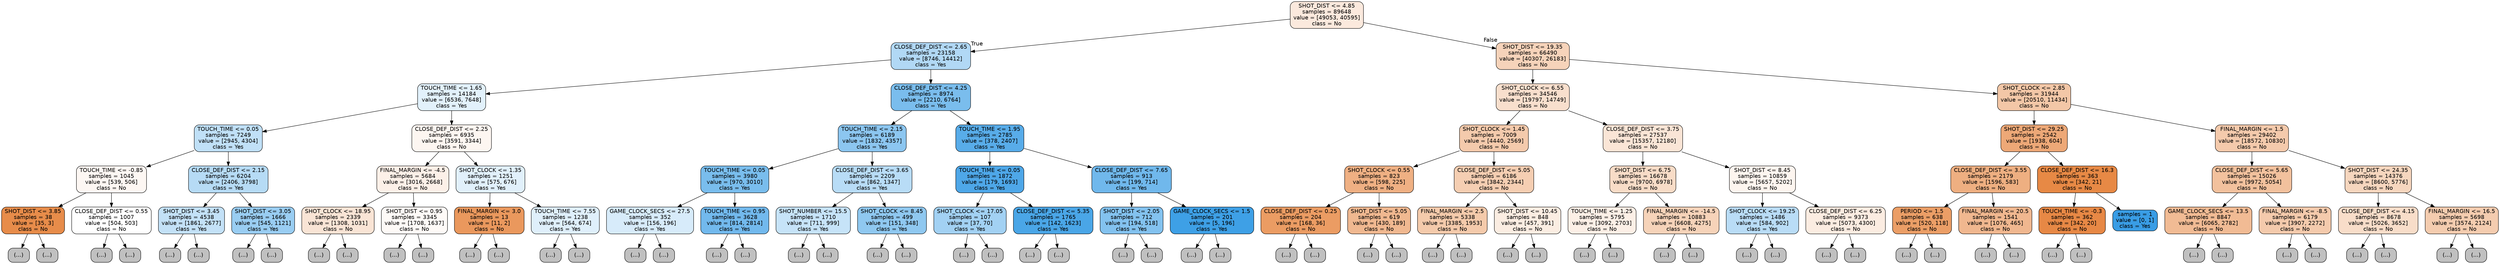 digraph Tree {
node [shape=box, style="filled, rounded", color="black", fontname=helvetica] ;
edge [fontname=helvetica] ;
0 [label="SHOT_DIST <= 4.85\nsamples = 89648\nvalue = [49053, 40595]\nclass = No", fillcolor="#fbe9dd"] ;
1 [label="CLOSE_DEF_DIST <= 2.65\nsamples = 23158\nvalue = [8746, 14412]\nclass = Yes", fillcolor="#b1d8f5"] ;
0 -> 1 [labeldistance=2.5, labelangle=45, headlabel="True"] ;
2 [label="TOUCH_TIME <= 1.65\nsamples = 14184\nvalue = [6536, 7648]\nclass = Yes", fillcolor="#e2f1fb"] ;
1 -> 2 ;
3 [label="TOUCH_TIME <= 0.05\nsamples = 7249\nvalue = [2945, 4304]\nclass = Yes", fillcolor="#c0e0f7"] ;
2 -> 3 ;
4 [label="TOUCH_TIME <= -0.85\nsamples = 1045\nvalue = [539, 506]\nclass = No", fillcolor="#fdf7f3"] ;
3 -> 4 ;
5 [label="SHOT_DIST <= 3.85\nsamples = 38\nvalue = [35, 3]\nclass = No", fillcolor="#e78c4a"] ;
4 -> 5 ;
6 [label="(...)", fillcolor="#C0C0C0"] ;
5 -> 6 ;
11 [label="(...)", fillcolor="#C0C0C0"] ;
5 -> 11 ;
16 [label="CLOSE_DEF_DIST <= 0.55\nsamples = 1007\nvalue = [504, 503]\nclass = No", fillcolor="#ffffff"] ;
4 -> 16 ;
17 [label="(...)", fillcolor="#C0C0C0"] ;
16 -> 17 ;
122 [label="(...)", fillcolor="#C0C0C0"] ;
16 -> 122 ;
573 [label="CLOSE_DEF_DIST <= 2.15\nsamples = 6204\nvalue = [2406, 3798]\nclass = Yes", fillcolor="#b6dbf5"] ;
3 -> 573 ;
574 [label="SHOT_DIST <= 3.45\nsamples = 4538\nvalue = [1861, 2677]\nclass = Yes", fillcolor="#c3e1f7"] ;
573 -> 574 ;
575 [label="(...)", fillcolor="#C0C0C0"] ;
574 -> 575 ;
2316 [label="(...)", fillcolor="#C0C0C0"] ;
574 -> 2316 ;
3027 [label="SHOT_DIST <= 3.05\nsamples = 1666\nvalue = [545, 1121]\nclass = Yes", fillcolor="#99cdf2"] ;
573 -> 3027 ;
3028 [label="(...)", fillcolor="#C0C0C0"] ;
3027 -> 3028 ;
3517 [label="(...)", fillcolor="#C0C0C0"] ;
3027 -> 3517 ;
3854 [label="CLOSE_DEF_DIST <= 2.25\nsamples = 6935\nvalue = [3591, 3344]\nclass = No", fillcolor="#fdf6f1"] ;
2 -> 3854 ;
3855 [label="FINAL_MARGIN <= -4.5\nsamples = 5684\nvalue = [3016, 2668]\nclass = No", fillcolor="#fcf0e8"] ;
3854 -> 3855 ;
3856 [label="SHOT_CLOCK <= 18.95\nsamples = 2339\nvalue = [1308, 1031]\nclass = No", fillcolor="#f9e4d5"] ;
3855 -> 3856 ;
3857 [label="(...)", fillcolor="#C0C0C0"] ;
3856 -> 3857 ;
4830 [label="(...)", fillcolor="#C0C0C0"] ;
3856 -> 4830 ;
5077 [label="SHOT_DIST <= 0.95\nsamples = 3345\nvalue = [1708, 1637]\nclass = No", fillcolor="#fefaf7"] ;
3855 -> 5077 ;
5078 [label="(...)", fillcolor="#C0C0C0"] ;
5077 -> 5078 ;
5161 [label="(...)", fillcolor="#C0C0C0"] ;
5077 -> 5161 ;
6826 [label="SHOT_CLOCK <= 1.35\nsamples = 1251\nvalue = [575, 676]\nclass = Yes", fillcolor="#e1f0fb"] ;
3854 -> 6826 ;
6827 [label="FINAL_MARGIN <= 3.0\nsamples = 13\nvalue = [11, 2]\nclass = No", fillcolor="#ea985d"] ;
6826 -> 6827 ;
6828 [label="(...)", fillcolor="#C0C0C0"] ;
6827 -> 6828 ;
6833 [label="(...)", fillcolor="#C0C0C0"] ;
6827 -> 6833 ;
6834 [label="TOUCH_TIME <= 7.55\nsamples = 1238\nvalue = [564, 674]\nclass = Yes", fillcolor="#dfeffb"] ;
6826 -> 6834 ;
6835 [label="(...)", fillcolor="#C0C0C0"] ;
6834 -> 6835 ;
7408 [label="(...)", fillcolor="#C0C0C0"] ;
6834 -> 7408 ;
7499 [label="CLOSE_DEF_DIST <= 4.25\nsamples = 8974\nvalue = [2210, 6764]\nclass = Yes", fillcolor="#7abded"] ;
1 -> 7499 ;
7500 [label="TOUCH_TIME <= 2.15\nsamples = 6189\nvalue = [1832, 4357]\nclass = Yes", fillcolor="#8cc6f0"] ;
7499 -> 7500 ;
7501 [label="TOUCH_TIME <= 0.05\nsamples = 3980\nvalue = [970, 3010]\nclass = Yes", fillcolor="#79bded"] ;
7500 -> 7501 ;
7502 [label="GAME_CLOCK_SECS <= 27.5\nsamples = 352\nvalue = [156, 196]\nclass = Yes", fillcolor="#d7ebfa"] ;
7501 -> 7502 ;
7503 [label="(...)", fillcolor="#C0C0C0"] ;
7502 -> 7503 ;
7512 [label="(...)", fillcolor="#C0C0C0"] ;
7502 -> 7512 ;
7707 [label="TOUCH_TIME <= 0.95\nsamples = 3628\nvalue = [814, 2814]\nclass = Yes", fillcolor="#72b9ed"] ;
7501 -> 7707 ;
7708 [label="(...)", fillcolor="#C0C0C0"] ;
7707 -> 7708 ;
8557 [label="(...)", fillcolor="#C0C0C0"] ;
7707 -> 8557 ;
9194 [label="CLOSE_DEF_DIST <= 3.65\nsamples = 2209\nvalue = [862, 1347]\nclass = Yes", fillcolor="#b8dcf6"] ;
7500 -> 9194 ;
9195 [label="SHOT_NUMBER <= 15.5\nsamples = 1710\nvalue = [711, 999]\nclass = Yes", fillcolor="#c6e3f8"] ;
9194 -> 9195 ;
9196 [label="(...)", fillcolor="#C0C0C0"] ;
9195 -> 9196 ;
10027 [label="(...)", fillcolor="#C0C0C0"] ;
9195 -> 10027 ;
10082 [label="SHOT_CLOCK <= 8.45\nsamples = 499\nvalue = [151, 348]\nclass = Yes", fillcolor="#8fc8f0"] ;
9194 -> 10082 ;
10083 [label="(...)", fillcolor="#C0C0C0"] ;
10082 -> 10083 ;
10138 [label="(...)", fillcolor="#C0C0C0"] ;
10082 -> 10138 ;
10319 [label="TOUCH_TIME <= 1.95\nsamples = 2785\nvalue = [378, 2407]\nclass = Yes", fillcolor="#58ace9"] ;
7499 -> 10319 ;
10320 [label="TOUCH_TIME <= 0.05\nsamples = 1872\nvalue = [179, 1693]\nclass = Yes", fillcolor="#4ea7e8"] ;
10319 -> 10320 ;
10321 [label="SHOT_CLOCK <= 17.05\nsamples = 107\nvalue = [37, 70]\nclass = Yes", fillcolor="#a2d1f3"] ;
10320 -> 10321 ;
10322 [label="(...)", fillcolor="#C0C0C0"] ;
10321 -> 10322 ;
10349 [label="(...)", fillcolor="#C0C0C0"] ;
10321 -> 10349 ;
10370 [label="CLOSE_DEF_DIST <= 5.35\nsamples = 1765\nvalue = [142, 1623]\nclass = Yes", fillcolor="#4aa6e7"] ;
10320 -> 10370 ;
10371 [label="(...)", fillcolor="#C0C0C0"] ;
10370 -> 10371 ;
10636 [label="(...)", fillcolor="#C0C0C0"] ;
10370 -> 10636 ;
10749 [label="CLOSE_DEF_DIST <= 7.65\nsamples = 913\nvalue = [199, 714]\nclass = Yes", fillcolor="#70b8ec"] ;
10319 -> 10749 ;
10750 [label="SHOT_DIST <= 2.05\nsamples = 712\nvalue = [194, 518]\nclass = Yes", fillcolor="#83c2ef"] ;
10749 -> 10750 ;
10751 [label="(...)", fillcolor="#C0C0C0"] ;
10750 -> 10751 ;
10822 [label="(...)", fillcolor="#C0C0C0"] ;
10750 -> 10822 ;
11059 [label="GAME_CLOCK_SECS <= 1.5\nsamples = 201\nvalue = [5, 196]\nclass = Yes", fillcolor="#3ea0e6"] ;
10749 -> 11059 ;
11060 [label="(...)", fillcolor="#C0C0C0"] ;
11059 -> 11060 ;
11061 [label="(...)", fillcolor="#C0C0C0"] ;
11059 -> 11061 ;
11076 [label="SHOT_DIST <= 19.35\nsamples = 66490\nvalue = [40307, 26183]\nclass = No", fillcolor="#f6d3ba"] ;
0 -> 11076 [labeldistance=2.5, labelangle=-45, headlabel="False"] ;
11077 [label="SHOT_CLOCK <= 6.55\nsamples = 34546\nvalue = [19797, 14749]\nclass = No", fillcolor="#f8dfcd"] ;
11076 -> 11077 ;
11078 [label="SHOT_CLOCK <= 1.45\nsamples = 7009\nvalue = [4440, 2569]\nclass = No", fillcolor="#f4caac"] ;
11077 -> 11078 ;
11079 [label="SHOT_CLOCK <= 0.55\nsamples = 823\nvalue = [598, 225]\nclass = No", fillcolor="#efb083"] ;
11078 -> 11079 ;
11080 [label="CLOSE_DEF_DIST <= 0.25\nsamples = 204\nvalue = [168, 36]\nclass = No", fillcolor="#eb9c63"] ;
11079 -> 11080 ;
11081 [label="(...)", fillcolor="#C0C0C0"] ;
11080 -> 11081 ;
11082 [label="(...)", fillcolor="#C0C0C0"] ;
11080 -> 11082 ;
11151 [label="SHOT_DIST <= 5.05\nsamples = 619\nvalue = [430, 189]\nclass = No", fillcolor="#f0b890"] ;
11079 -> 11151 ;
11152 [label="(...)", fillcolor="#C0C0C0"] ;
11151 -> 11152 ;
11155 [label="(...)", fillcolor="#C0C0C0"] ;
11151 -> 11155 ;
11444 [label="CLOSE_DEF_DIST <= 5.05\nsamples = 6186\nvalue = [3842, 2344]\nclass = No", fillcolor="#f5ceb2"] ;
11078 -> 11444 ;
11445 [label="FINAL_MARGIN <= 2.5\nsamples = 5338\nvalue = [3385, 1953]\nclass = No", fillcolor="#f4caab"] ;
11444 -> 11445 ;
11446 [label="(...)", fillcolor="#C0C0C0"] ;
11445 -> 11446 ;
12791 [label="(...)", fillcolor="#C0C0C0"] ;
11445 -> 12791 ;
14096 [label="SHOT_DIST <= 10.45\nsamples = 848\nvalue = [457, 391]\nclass = No", fillcolor="#fbede2"] ;
11444 -> 14096 ;
14097 [label="(...)", fillcolor="#C0C0C0"] ;
14096 -> 14097 ;
14156 [label="(...)", fillcolor="#C0C0C0"] ;
14096 -> 14156 ;
14541 [label="CLOSE_DEF_DIST <= 3.75\nsamples = 27537\nvalue = [15357, 12180]\nclass = No", fillcolor="#fae5d6"] ;
11077 -> 14541 ;
14542 [label="SHOT_DIST <= 6.75\nsamples = 16678\nvalue = [9700, 6978]\nclass = No", fillcolor="#f8dcc7"] ;
14541 -> 14542 ;
14543 [label="TOUCH_TIME <= 1.25\nsamples = 5795\nvalue = [3092, 2703]\nclass = No", fillcolor="#fcefe6"] ;
14542 -> 14543 ;
14544 [label="(...)", fillcolor="#C0C0C0"] ;
14543 -> 14544 ;
15271 [label="(...)", fillcolor="#C0C0C0"] ;
14543 -> 15271 ;
17610 [label="FINAL_MARGIN <= -14.5\nsamples = 10883\nvalue = [6608, 4275]\nclass = No", fillcolor="#f6d3b9"] ;
14542 -> 17610 ;
17611 [label="(...)", fillcolor="#C0C0C0"] ;
17610 -> 17611 ;
18302 [label="(...)", fillcolor="#C0C0C0"] ;
17610 -> 18302 ;
23185 [label="SHOT_DIST <= 8.45\nsamples = 10859\nvalue = [5657, 5202]\nclass = No", fillcolor="#fdf5ef"] ;
14541 -> 23185 ;
23186 [label="SHOT_CLOCK <= 19.25\nsamples = 1486\nvalue = [584, 902]\nclass = Yes", fillcolor="#b9dcf6"] ;
23185 -> 23186 ;
23187 [label="(...)", fillcolor="#C0C0C0"] ;
23186 -> 23187 ;
23760 [label="(...)", fillcolor="#C0C0C0"] ;
23186 -> 23760 ;
23919 [label="CLOSE_DEF_DIST <= 6.25\nsamples = 9373\nvalue = [5073, 4300]\nclass = No", fillcolor="#fbece1"] ;
23185 -> 23919 ;
23920 [label="(...)", fillcolor="#C0C0C0"] ;
23919 -> 23920 ;
27703 [label="(...)", fillcolor="#C0C0C0"] ;
23919 -> 27703 ;
28844 [label="SHOT_CLOCK <= 2.85\nsamples = 31944\nvalue = [20510, 11434]\nclass = No", fillcolor="#f3c7a7"] ;
11076 -> 28844 ;
28845 [label="SHOT_DIST <= 29.25\nsamples = 2542\nvalue = [1938, 604]\nclass = No", fillcolor="#eda877"] ;
28844 -> 28845 ;
28846 [label="CLOSE_DEF_DIST <= 3.55\nsamples = 2179\nvalue = [1596, 583]\nclass = No", fillcolor="#eeaf81"] ;
28845 -> 28846 ;
28847 [label="PERIOD <= 1.5\nsamples = 638\nvalue = [520, 118]\nclass = No", fillcolor="#eb9e66"] ;
28846 -> 28847 ;
28848 [label="(...)", fillcolor="#C0C0C0"] ;
28847 -> 28848 ;
28917 [label="(...)", fillcolor="#C0C0C0"] ;
28847 -> 28917 ;
29094 [label="FINAL_MARGIN <= 20.5\nsamples = 1541\nvalue = [1076, 465]\nclass = No", fillcolor="#f0b78f"] ;
28846 -> 29094 ;
29095 [label="(...)", fillcolor="#C0C0C0"] ;
29094 -> 29095 ;
29774 [label="(...)", fillcolor="#C0C0C0"] ;
29094 -> 29774 ;
29819 [label="CLOSE_DEF_DIST <= 16.3\nsamples = 363\nvalue = [342, 21]\nclass = No", fillcolor="#e78945"] ;
28845 -> 29819 ;
29820 [label="TOUCH_TIME <= -0.3\nsamples = 362\nvalue = [342, 20]\nclass = No", fillcolor="#e78845"] ;
29819 -> 29820 ;
29821 [label="(...)", fillcolor="#C0C0C0"] ;
29820 -> 29821 ;
29822 [label="(...)", fillcolor="#C0C0C0"] ;
29820 -> 29822 ;
29885 [label="samples = 1\nvalue = [0, 1]\nclass = Yes", fillcolor="#399de5"] ;
29819 -> 29885 ;
29886 [label="FINAL_MARGIN <= 1.5\nsamples = 29402\nvalue = [18572, 10830]\nclass = No", fillcolor="#f4caac"] ;
28844 -> 29886 ;
29887 [label="CLOSE_DEF_DIST <= 5.65\nsamples = 15026\nvalue = [9972, 5054]\nclass = No", fillcolor="#f2c19d"] ;
29886 -> 29887 ;
29888 [label="GAME_CLOCK_SECS <= 13.5\nsamples = 8847\nvalue = [6065, 2782]\nclass = No", fillcolor="#f1bb94"] ;
29887 -> 29888 ;
29889 [label="(...)", fillcolor="#C0C0C0"] ;
29888 -> 29889 ;
30006 [label="(...)", fillcolor="#C0C0C0"] ;
29888 -> 30006 ;
34149 [label="FINAL_MARGIN <= -8.5\nsamples = 6179\nvalue = [3907, 2272]\nclass = No", fillcolor="#f4caac"] ;
29887 -> 34149 ;
34150 [label="(...)", fillcolor="#C0C0C0"] ;
34149 -> 34150 ;
35625 [label="(...)", fillcolor="#C0C0C0"] ;
34149 -> 35625 ;
37338 [label="SHOT_DIST <= 24.35\nsamples = 14376\nvalue = [8600, 5776]\nclass = No", fillcolor="#f6d6be"] ;
29886 -> 37338 ;
37339 [label="CLOSE_DEF_DIST <= 4.15\nsamples = 8678\nvalue = [5026, 3652]\nclass = No", fillcolor="#f8ddc9"] ;
37338 -> 37339 ;
37340 [label="(...)", fillcolor="#C0C0C0"] ;
37339 -> 37340 ;
38367 [label="(...)", fillcolor="#C0C0C0"] ;
37339 -> 38367 ;
41946 [label="FINAL_MARGIN <= 16.5\nsamples = 5698\nvalue = [3574, 2124]\nclass = No", fillcolor="#f4ccaf"] ;
37338 -> 41946 ;
41947 [label="(...)", fillcolor="#C0C0C0"] ;
41946 -> 41947 ;
44204 [label="(...)", fillcolor="#C0C0C0"] ;
41946 -> 44204 ;
}